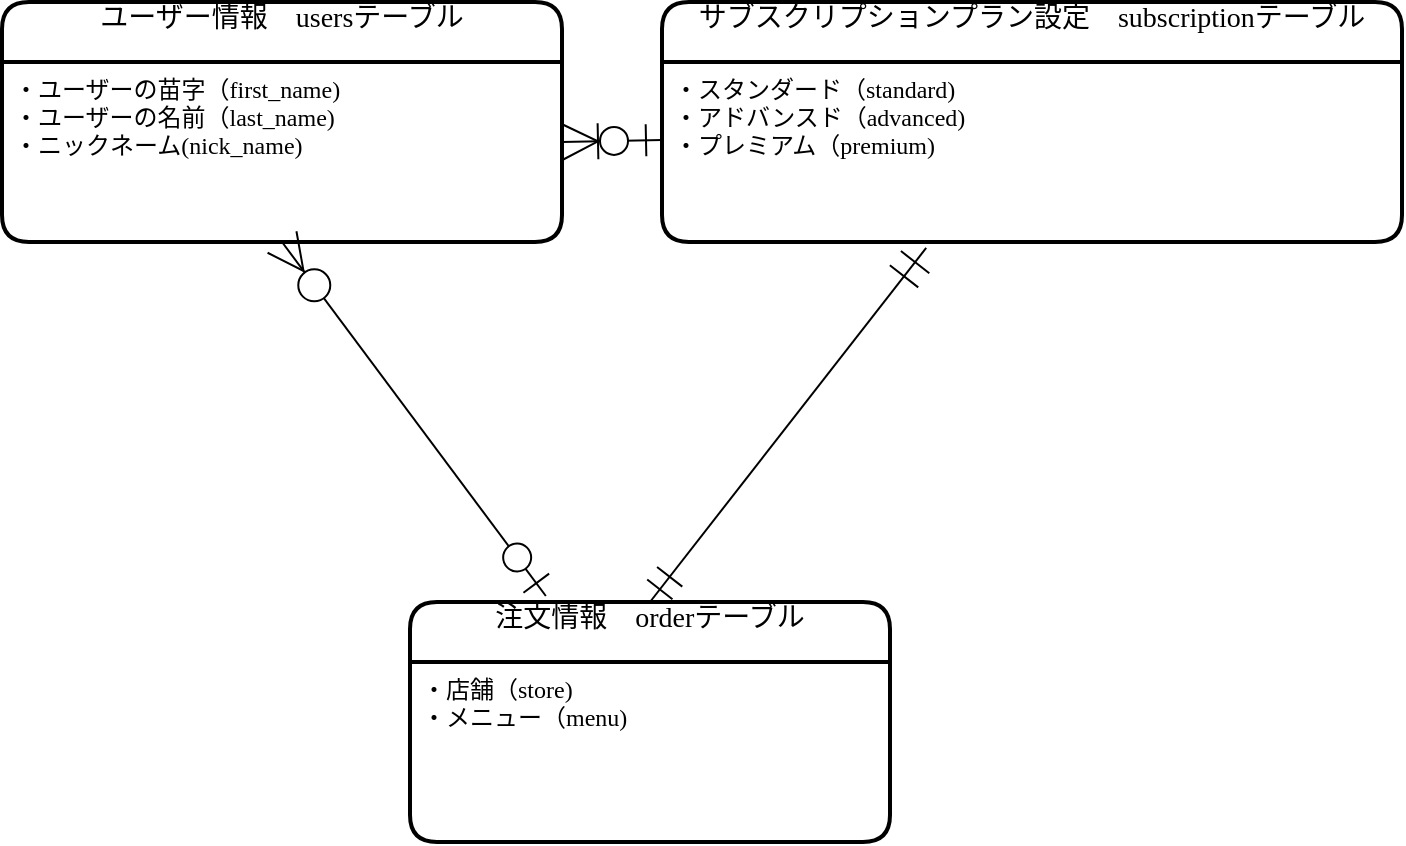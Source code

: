 <mxfile>
    <diagram id="SZQ1JbDQh61_FS35nRHj" name="ページ1">
        <mxGraphModel dx="563" dy="602" grid="1" gridSize="10" guides="1" tooltips="1" connect="1" arrows="1" fold="1" page="1" pageScale="1" pageWidth="827" pageHeight="1169" math="0" shadow="0">
            <root>
                <mxCell id="0"/>
                <mxCell id="1" parent="0"/>
                <mxCell id="2" value="ユーザー情報　usersテーブル&#10;" style="swimlane;childLayout=stackLayout;horizontal=1;startSize=30;horizontalStack=0;rounded=1;fontSize=14;fontStyle=0;strokeWidth=2;resizeParent=0;resizeLast=1;shadow=0;dashed=0;align=center;hachureGap=4;fontFamily=Garamond;" vertex="1" parent="1">
                    <mxGeometry x="90" y="60" width="280" height="120" as="geometry"/>
                </mxCell>
                <mxCell id="3" value="・ユーザーの苗字（first_name)&#10;・ユーザーの名前（last_name)&#10;・ニックネーム(nick_name)" style="align=left;strokeColor=none;fillColor=none;spacingLeft=4;fontSize=12;verticalAlign=top;resizable=0;rotatable=0;part=1;hachureGap=4;fontFamily=Garamond;" vertex="1" parent="2">
                    <mxGeometry y="30" width="280" height="90" as="geometry"/>
                </mxCell>
                <mxCell id="4" value="注文情報　orderテーブル&#10;" style="swimlane;childLayout=stackLayout;horizontal=1;startSize=30;horizontalStack=0;rounded=1;fontSize=14;fontStyle=0;strokeWidth=2;resizeParent=0;resizeLast=1;shadow=0;dashed=0;align=center;hachureGap=4;fontFamily=Garamond;" vertex="1" parent="1">
                    <mxGeometry x="294" y="360" width="240" height="120" as="geometry"/>
                </mxCell>
                <mxCell id="5" value="・店舗（store)&#10;・メニュー（menu)" style="align=left;strokeColor=none;fillColor=none;spacingLeft=4;fontSize=12;verticalAlign=top;resizable=0;rotatable=0;part=1;hachureGap=4;fontFamily=Garamond;" vertex="1" parent="4">
                    <mxGeometry y="30" width="240" height="90" as="geometry"/>
                </mxCell>
                <mxCell id="8" value="サブスクリプションプラン設定　subscriptionテーブル&#10;" style="swimlane;childLayout=stackLayout;horizontal=1;startSize=30;horizontalStack=0;rounded=1;fontSize=14;fontStyle=0;strokeWidth=2;resizeParent=0;resizeLast=1;shadow=0;dashed=0;align=center;hachureGap=4;fontFamily=Garamond;" vertex="1" parent="1">
                    <mxGeometry x="420" y="60" width="370" height="120" as="geometry"/>
                </mxCell>
                <mxCell id="9" value="・スタンダード（standard)&#10;・アドバンスド（advanced)&#10;・プレミアム（premium)" style="align=left;strokeColor=none;fillColor=none;spacingLeft=4;fontSize=12;verticalAlign=top;resizable=0;rotatable=0;part=1;hachureGap=4;fontFamily=Garamond;" vertex="1" parent="8">
                    <mxGeometry y="30" width="370" height="90" as="geometry"/>
                </mxCell>
                <mxCell id="13" value="" style="fontSize=12;html=1;endArrow=ERmandOne;startArrow=ERmandOne;fontFamily=Garamond;entryX=0.357;entryY=1.033;entryDx=0;entryDy=0;entryPerimeter=0;exitX=0.5;exitY=0;exitDx=0;exitDy=0;endSize=16;startSize=14;" edge="1" parent="1" source="4" target="9">
                    <mxGeometry width="100" height="100" relative="1" as="geometry">
                        <mxPoint x="410" y="350" as="sourcePoint"/>
                        <mxPoint x="510" y="230" as="targetPoint"/>
                    </mxGeometry>
                </mxCell>
                <mxCell id="14" value="" style="fontSize=12;html=1;endArrow=ERzeroToMany;startArrow=ERzeroToOne;fontFamily=Garamond;entryX=0.5;entryY=1;entryDx=0;entryDy=0;exitX=0.283;exitY=-0.025;exitDx=0;exitDy=0;exitPerimeter=0;endSize=16;startSize=14;" edge="1" parent="1" source="4" target="3">
                    <mxGeometry width="100" height="100" relative="1" as="geometry">
                        <mxPoint x="370" y="350" as="sourcePoint"/>
                        <mxPoint x="510" y="230" as="targetPoint"/>
                    </mxGeometry>
                </mxCell>
                <mxCell id="15" value="" style="fontSize=12;html=1;endArrow=ERoneToMany;startArrow=ERzeroToOne;fontFamily=Garamond;exitX=0;exitY=0.433;exitDx=0;exitDy=0;exitPerimeter=0;endSize=16;startSize=14;" edge="1" parent="1" source="9">
                    <mxGeometry width="100" height="100" relative="1" as="geometry">
                        <mxPoint x="410" y="130" as="sourcePoint"/>
                        <mxPoint x="370" y="130" as="targetPoint"/>
                    </mxGeometry>
                </mxCell>
            </root>
        </mxGraphModel>
    </diagram>
</mxfile>